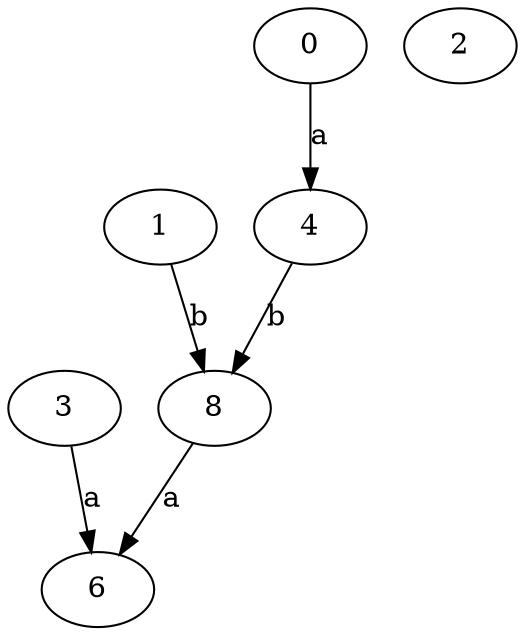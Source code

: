 strict digraph  {
4;
0;
6;
8;
1;
2;
3;
4 -> 8  [label=b];
0 -> 4  [label=a];
8 -> 6  [label=a];
1 -> 8  [label=b];
3 -> 6  [label=a];
}
